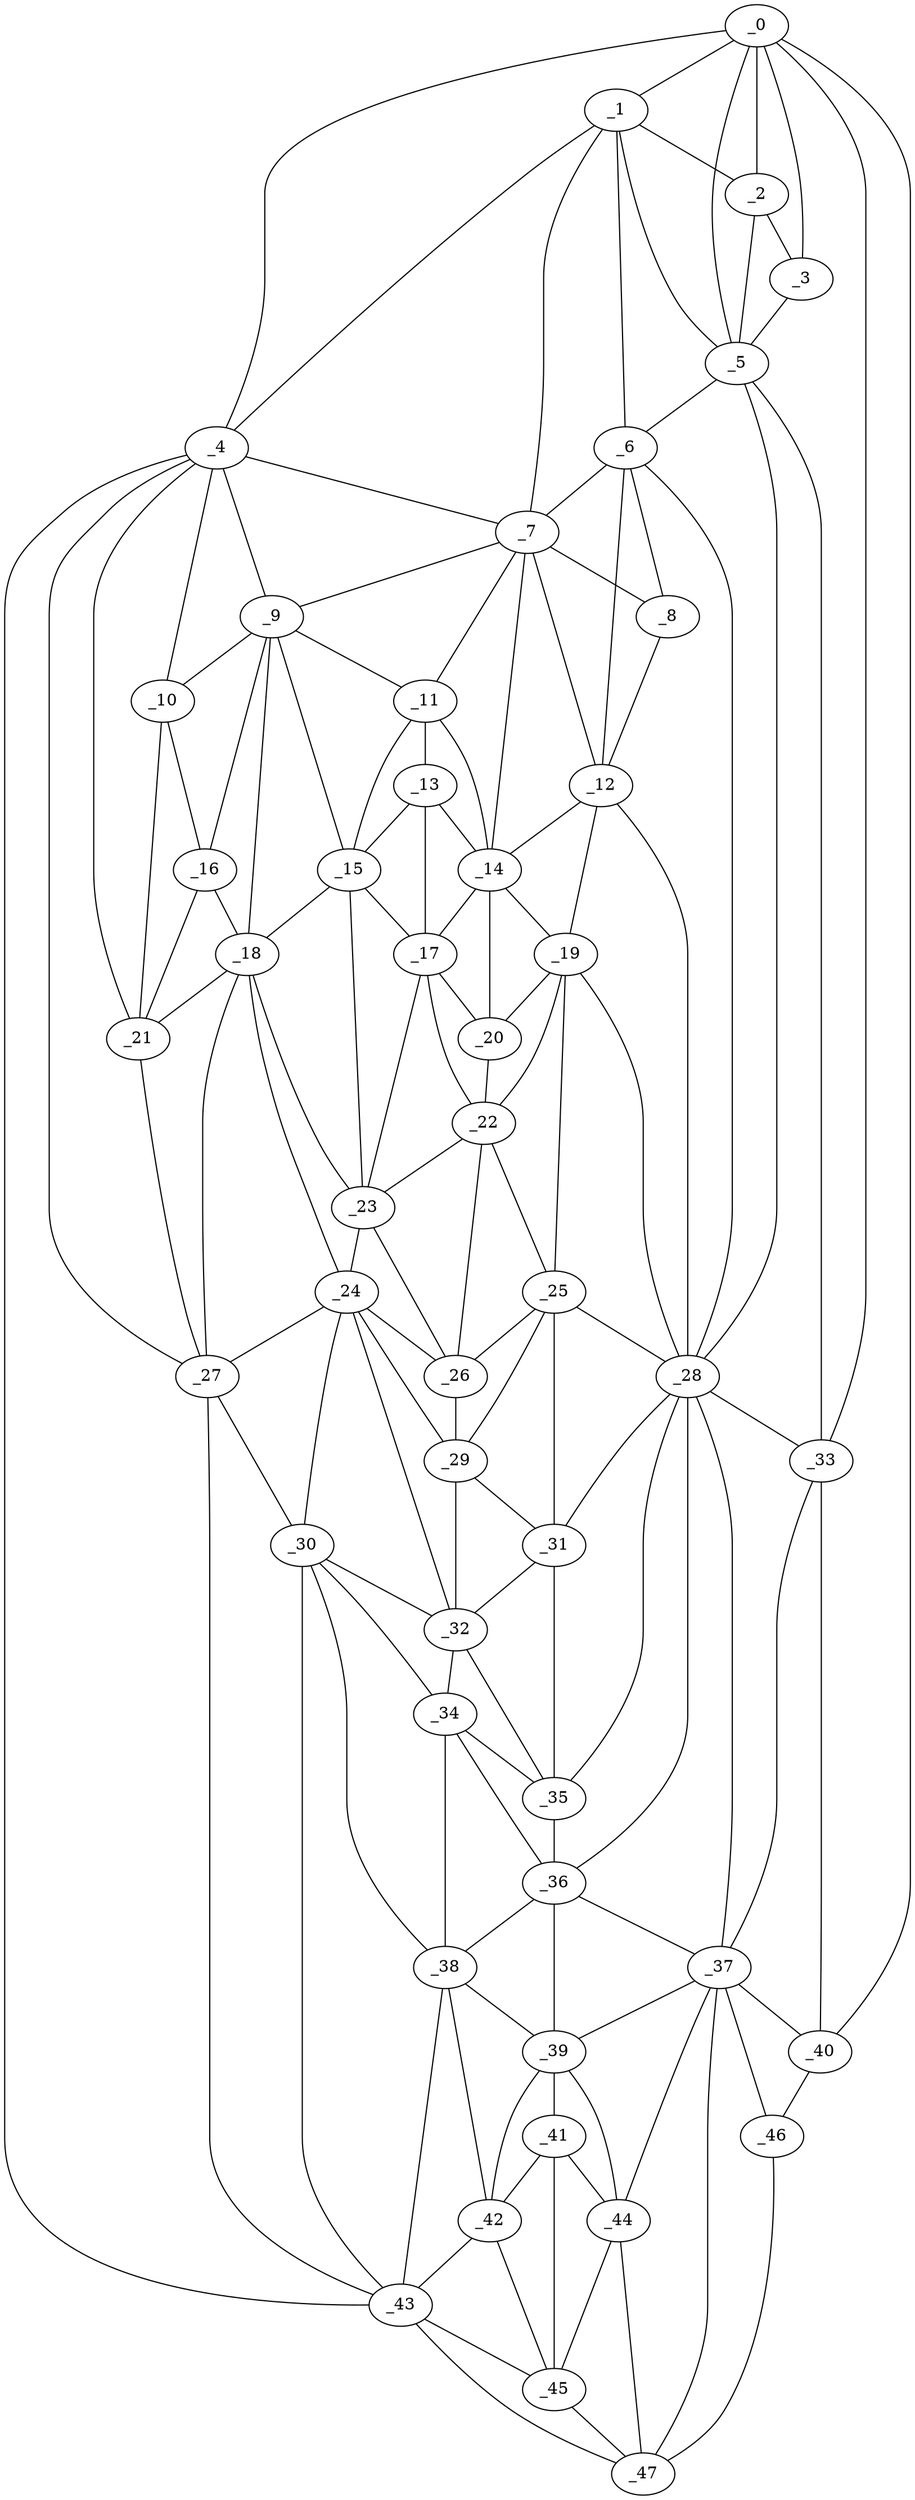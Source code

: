 graph "obj39__345.gxl" {
	_0	 [x=10,
		y=13];
	_1	 [x=16,
		y=42];
	_0 -- _1	 [valence=1];
	_2	 [x=17,
		y=32];
	_0 -- _2	 [valence=2];
	_3	 [x=19,
		y=29];
	_0 -- _3	 [valence=2];
	_4	 [x=27,
		y=125];
	_0 -- _4	 [valence=1];
	_5	 [x=28,
		y=33];
	_0 -- _5	 [valence=2];
	_33	 [x=81,
		y=7];
	_0 -- _33	 [valence=1];
	_40	 [x=108,
		y=3];
	_0 -- _40	 [valence=1];
	_1 -- _2	 [valence=2];
	_1 -- _4	 [valence=1];
	_1 -- _5	 [valence=2];
	_6	 [x=35,
		y=61];
	_1 -- _6	 [valence=2];
	_7	 [x=36,
		y=71];
	_1 -- _7	 [valence=2];
	_2 -- _3	 [valence=2];
	_2 -- _5	 [valence=2];
	_3 -- _5	 [valence=1];
	_4 -- _7	 [valence=2];
	_9	 [x=38,
		y=108];
	_4 -- _9	 [valence=1];
	_10	 [x=40,
		y=112];
	_4 -- _10	 [valence=1];
	_21	 [x=56,
		y=109];
	_4 -- _21	 [valence=2];
	_27	 [x=66,
		y=107];
	_4 -- _27	 [valence=1];
	_43	 [x=120,
		y=114];
	_4 -- _43	 [valence=1];
	_5 -- _6	 [valence=1];
	_28	 [x=68,
		y=52];
	_5 -- _28	 [valence=2];
	_5 -- _33	 [valence=1];
	_6 -- _7	 [valence=1];
	_8	 [x=38,
		y=65];
	_6 -- _8	 [valence=1];
	_12	 [x=43,
		y=65];
	_6 -- _12	 [valence=1];
	_6 -- _28	 [valence=2];
	_7 -- _8	 [valence=2];
	_7 -- _9	 [valence=2];
	_11	 [x=41,
		y=85];
	_7 -- _11	 [valence=1];
	_7 -- _12	 [valence=2];
	_14	 [x=49,
		y=72];
	_7 -- _14	 [valence=2];
	_8 -- _12	 [valence=2];
	_9 -- _10	 [valence=2];
	_9 -- _11	 [valence=2];
	_15	 [x=49,
		y=90];
	_9 -- _15	 [valence=2];
	_16	 [x=50,
		y=109];
	_9 -- _16	 [valence=2];
	_18	 [x=53,
		y=95];
	_9 -- _18	 [valence=2];
	_10 -- _16	 [valence=2];
	_10 -- _21	 [valence=1];
	_13	 [x=48,
		y=83];
	_11 -- _13	 [valence=2];
	_11 -- _14	 [valence=1];
	_11 -- _15	 [valence=1];
	_12 -- _14	 [valence=2];
	_19	 [x=54,
		y=65];
	_12 -- _19	 [valence=1];
	_12 -- _28	 [valence=2];
	_13 -- _14	 [valence=2];
	_13 -- _15	 [valence=2];
	_17	 [x=53,
		y=81];
	_13 -- _17	 [valence=2];
	_14 -- _17	 [valence=2];
	_14 -- _19	 [valence=2];
	_20	 [x=54,
		y=71];
	_14 -- _20	 [valence=2];
	_15 -- _17	 [valence=1];
	_15 -- _18	 [valence=2];
	_23	 [x=60,
		y=86];
	_15 -- _23	 [valence=2];
	_16 -- _18	 [valence=2];
	_16 -- _21	 [valence=2];
	_17 -- _20	 [valence=2];
	_22	 [x=60,
		y=71];
	_17 -- _22	 [valence=1];
	_17 -- _23	 [valence=2];
	_18 -- _21	 [valence=1];
	_18 -- _23	 [valence=2];
	_24	 [x=63,
		y=89];
	_18 -- _24	 [valence=2];
	_18 -- _27	 [valence=2];
	_19 -- _20	 [valence=2];
	_19 -- _22	 [valence=2];
	_25	 [x=64,
		y=64];
	_19 -- _25	 [valence=2];
	_19 -- _28	 [valence=1];
	_20 -- _22	 [valence=2];
	_21 -- _27	 [valence=1];
	_22 -- _23	 [valence=2];
	_22 -- _25	 [valence=1];
	_26	 [x=65,
		y=70];
	_22 -- _26	 [valence=2];
	_23 -- _24	 [valence=2];
	_23 -- _26	 [valence=2];
	_24 -- _26	 [valence=2];
	_24 -- _27	 [valence=1];
	_29	 [x=75,
		y=68];
	_24 -- _29	 [valence=2];
	_30	 [x=75,
		y=105];
	_24 -- _30	 [valence=1];
	_32	 [x=80,
		y=68];
	_24 -- _32	 [valence=1];
	_25 -- _26	 [valence=2];
	_25 -- _28	 [valence=2];
	_25 -- _29	 [valence=2];
	_31	 [x=77,
		y=62];
	_25 -- _31	 [valence=1];
	_26 -- _29	 [valence=1];
	_27 -- _30	 [valence=2];
	_27 -- _43	 [valence=1];
	_28 -- _31	 [valence=2];
	_28 -- _33	 [valence=2];
	_35	 [x=86,
		y=62];
	_28 -- _35	 [valence=2];
	_36	 [x=90,
		y=61];
	_28 -- _36	 [valence=2];
	_37	 [x=96,
		y=26];
	_28 -- _37	 [valence=1];
	_29 -- _31	 [valence=2];
	_29 -- _32	 [valence=2];
	_30 -- _32	 [valence=2];
	_34	 [x=85,
		y=68];
	_30 -- _34	 [valence=2];
	_38	 [x=98,
		y=65];
	_30 -- _38	 [valence=1];
	_30 -- _43	 [valence=2];
	_31 -- _32	 [valence=1];
	_31 -- _35	 [valence=1];
	_32 -- _34	 [valence=2];
	_32 -- _35	 [valence=2];
	_33 -- _37	 [valence=2];
	_33 -- _40	 [valence=1];
	_34 -- _35	 [valence=2];
	_34 -- _36	 [valence=1];
	_34 -- _38	 [valence=2];
	_35 -- _36	 [valence=2];
	_36 -- _37	 [valence=1];
	_36 -- _38	 [valence=2];
	_39	 [x=100,
		y=60];
	_36 -- _39	 [valence=2];
	_37 -- _39	 [valence=2];
	_37 -- _40	 [valence=2];
	_44	 [x=121,
		y=39];
	_37 -- _44	 [valence=1];
	_46	 [x=123,
		y=21];
	_37 -- _46	 [valence=1];
	_47	 [x=123,
		y=33];
	_37 -- _47	 [valence=2];
	_38 -- _39	 [valence=1];
	_42	 [x=111,
		y=65];
	_38 -- _42	 [valence=2];
	_38 -- _43	 [valence=2];
	_41	 [x=111,
		y=59];
	_39 -- _41	 [valence=2];
	_39 -- _42	 [valence=2];
	_39 -- _44	 [valence=1];
	_40 -- _46	 [valence=1];
	_41 -- _42	 [valence=1];
	_41 -- _44	 [valence=2];
	_45	 [x=121,
		y=68];
	_41 -- _45	 [valence=1];
	_42 -- _43	 [valence=2];
	_42 -- _45	 [valence=2];
	_43 -- _45	 [valence=1];
	_43 -- _47	 [valence=1];
	_44 -- _45	 [valence=1];
	_44 -- _47	 [valence=2];
	_45 -- _47	 [valence=2];
	_46 -- _47	 [valence=1];
}
